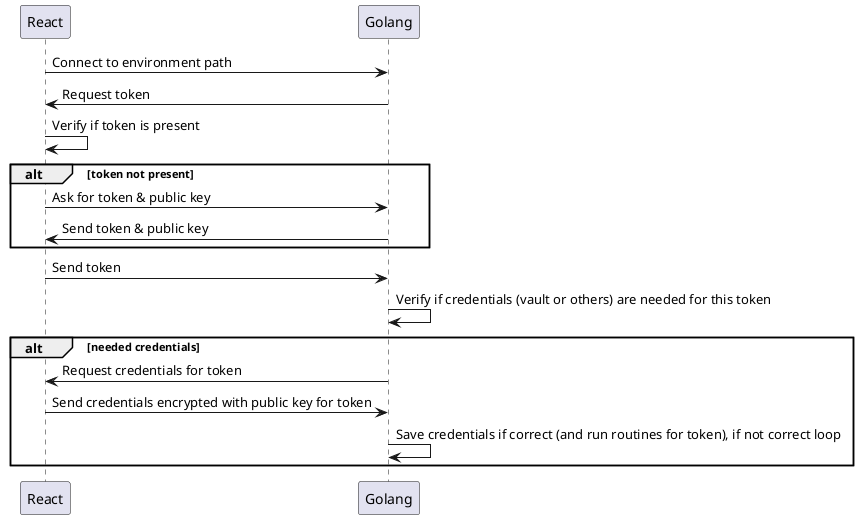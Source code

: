 @startuml

React -> Golang : Connect to environment path
Golang -> React : Request token
React -> React : Verify if token is present
alt token not present
React -> Golang : Ask for token & public key
Golang -> React : Send token & public key
end
React -> Golang : Send token
Golang -> Golang : Verify if credentials (vault or others) are needed for this token
alt needed credentials
Golang -> React : Request credentials for token
React -> Golang : Send credentials encrypted with public key for token
Golang -> Golang : Save credentials if correct (and run routines for token), if not correct loop
end

@enduml